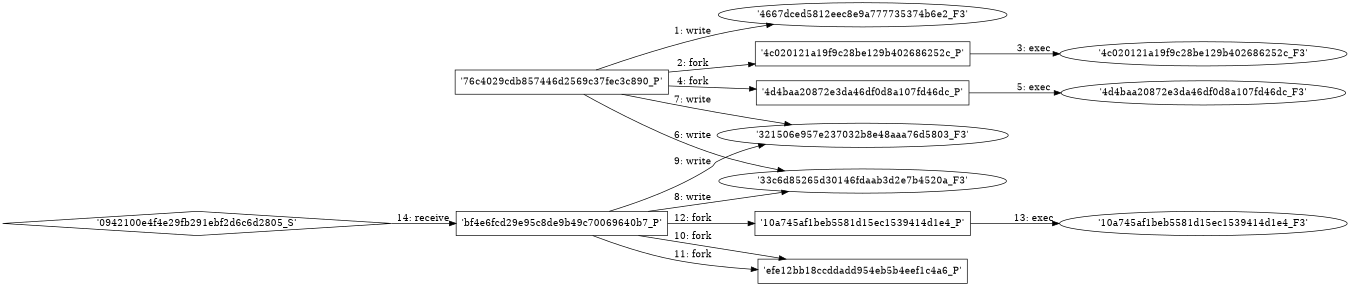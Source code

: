 digraph "D:\Learning\Paper\apt\基于CTI的攻击预警\Dataset\攻击图\ASGfromALLCTI\Threat Roundup for Feb. 8 to Feb. 15.dot" {
rankdir="LR"
size="9"
fixedsize="false"
splines="true"
nodesep=0.3
ranksep=0
fontsize=10
overlap="scalexy"
engine= "neato"
	"'4667dced5812eec8e9a777735374b6e2_F3'" [node_type=file shape=ellipse]
	"'76c4029cdb857446d2569c37fec3c890_P'" [node_type=Process shape=box]
	"'76c4029cdb857446d2569c37fec3c890_P'" -> "'4667dced5812eec8e9a777735374b6e2_F3'" [label="1: write"]
	"'76c4029cdb857446d2569c37fec3c890_P'" [node_type=Process shape=box]
	"'4c020121a19f9c28be129b402686252c_P'" [node_type=Process shape=box]
	"'76c4029cdb857446d2569c37fec3c890_P'" -> "'4c020121a19f9c28be129b402686252c_P'" [label="2: fork"]
	"'4c020121a19f9c28be129b402686252c_P'" [node_type=Process shape=box]
	"'4c020121a19f9c28be129b402686252c_F3'" [node_type=File shape=ellipse]
	"'4c020121a19f9c28be129b402686252c_P'" -> "'4c020121a19f9c28be129b402686252c_F3'" [label="3: exec"]
	"'76c4029cdb857446d2569c37fec3c890_P'" [node_type=Process shape=box]
	"'4d4baa20872e3da46df0d8a107fd46dc_P'" [node_type=Process shape=box]
	"'76c4029cdb857446d2569c37fec3c890_P'" -> "'4d4baa20872e3da46df0d8a107fd46dc_P'" [label="4: fork"]
	"'4d4baa20872e3da46df0d8a107fd46dc_P'" [node_type=Process shape=box]
	"'4d4baa20872e3da46df0d8a107fd46dc_F3'" [node_type=File shape=ellipse]
	"'4d4baa20872e3da46df0d8a107fd46dc_P'" -> "'4d4baa20872e3da46df0d8a107fd46dc_F3'" [label="5: exec"]
	"'33c6d85265d30146fdaab3d2e7b4520a_F3'" [node_type=file shape=ellipse]
	"'76c4029cdb857446d2569c37fec3c890_P'" [node_type=Process shape=box]
	"'76c4029cdb857446d2569c37fec3c890_P'" -> "'33c6d85265d30146fdaab3d2e7b4520a_F3'" [label="6: write"]
	"'321506e957e237032b8e48aaa76d5803_F3'" [node_type=file shape=ellipse]
	"'76c4029cdb857446d2569c37fec3c890_P'" [node_type=Process shape=box]
	"'76c4029cdb857446d2569c37fec3c890_P'" -> "'321506e957e237032b8e48aaa76d5803_F3'" [label="7: write"]
	"'33c6d85265d30146fdaab3d2e7b4520a_F3'" [node_type=file shape=ellipse]
	"'bf4e6fcd29e95c8de9b49c70069640b7_P'" [node_type=Process shape=box]
	"'bf4e6fcd29e95c8de9b49c70069640b7_P'" -> "'33c6d85265d30146fdaab3d2e7b4520a_F3'" [label="8: write"]
	"'321506e957e237032b8e48aaa76d5803_F3'" [node_type=file shape=ellipse]
	"'bf4e6fcd29e95c8de9b49c70069640b7_P'" [node_type=Process shape=box]
	"'bf4e6fcd29e95c8de9b49c70069640b7_P'" -> "'321506e957e237032b8e48aaa76d5803_F3'" [label="9: write"]
	"'bf4e6fcd29e95c8de9b49c70069640b7_P'" [node_type=Process shape=box]
	"'efe12bb18ccddadd954eb5b4eef1c4a6_P'" [node_type=Process shape=box]
	"'bf4e6fcd29e95c8de9b49c70069640b7_P'" -> "'efe12bb18ccddadd954eb5b4eef1c4a6_P'" [label="10: fork"]
	"'bf4e6fcd29e95c8de9b49c70069640b7_P'" [node_type=Process shape=box]
	"'efe12bb18ccddadd954eb5b4eef1c4a6_P'" [node_type=Process shape=box]
	"'bf4e6fcd29e95c8de9b49c70069640b7_P'" -> "'efe12bb18ccddadd954eb5b4eef1c4a6_P'" [label="11: fork"]
	"'bf4e6fcd29e95c8de9b49c70069640b7_P'" [node_type=Process shape=box]
	"'10a745af1beb5581d15ec1539414d1e4_P'" [node_type=Process shape=box]
	"'bf4e6fcd29e95c8de9b49c70069640b7_P'" -> "'10a745af1beb5581d15ec1539414d1e4_P'" [label="12: fork"]
	"'10a745af1beb5581d15ec1539414d1e4_P'" [node_type=Process shape=box]
	"'10a745af1beb5581d15ec1539414d1e4_F3'" [node_type=File shape=ellipse]
	"'10a745af1beb5581d15ec1539414d1e4_P'" -> "'10a745af1beb5581d15ec1539414d1e4_F3'" [label="13: exec"]
	"'bf4e6fcd29e95c8de9b49c70069640b7_P'" [node_type=Process shape=box]
	"'0942100e4f4e29fb291ebf2d6c6d2805_S'" [node_type=Socket shape=diamond]
	"'0942100e4f4e29fb291ebf2d6c6d2805_S'" -> "'bf4e6fcd29e95c8de9b49c70069640b7_P'" [label="14: receive"]
}
